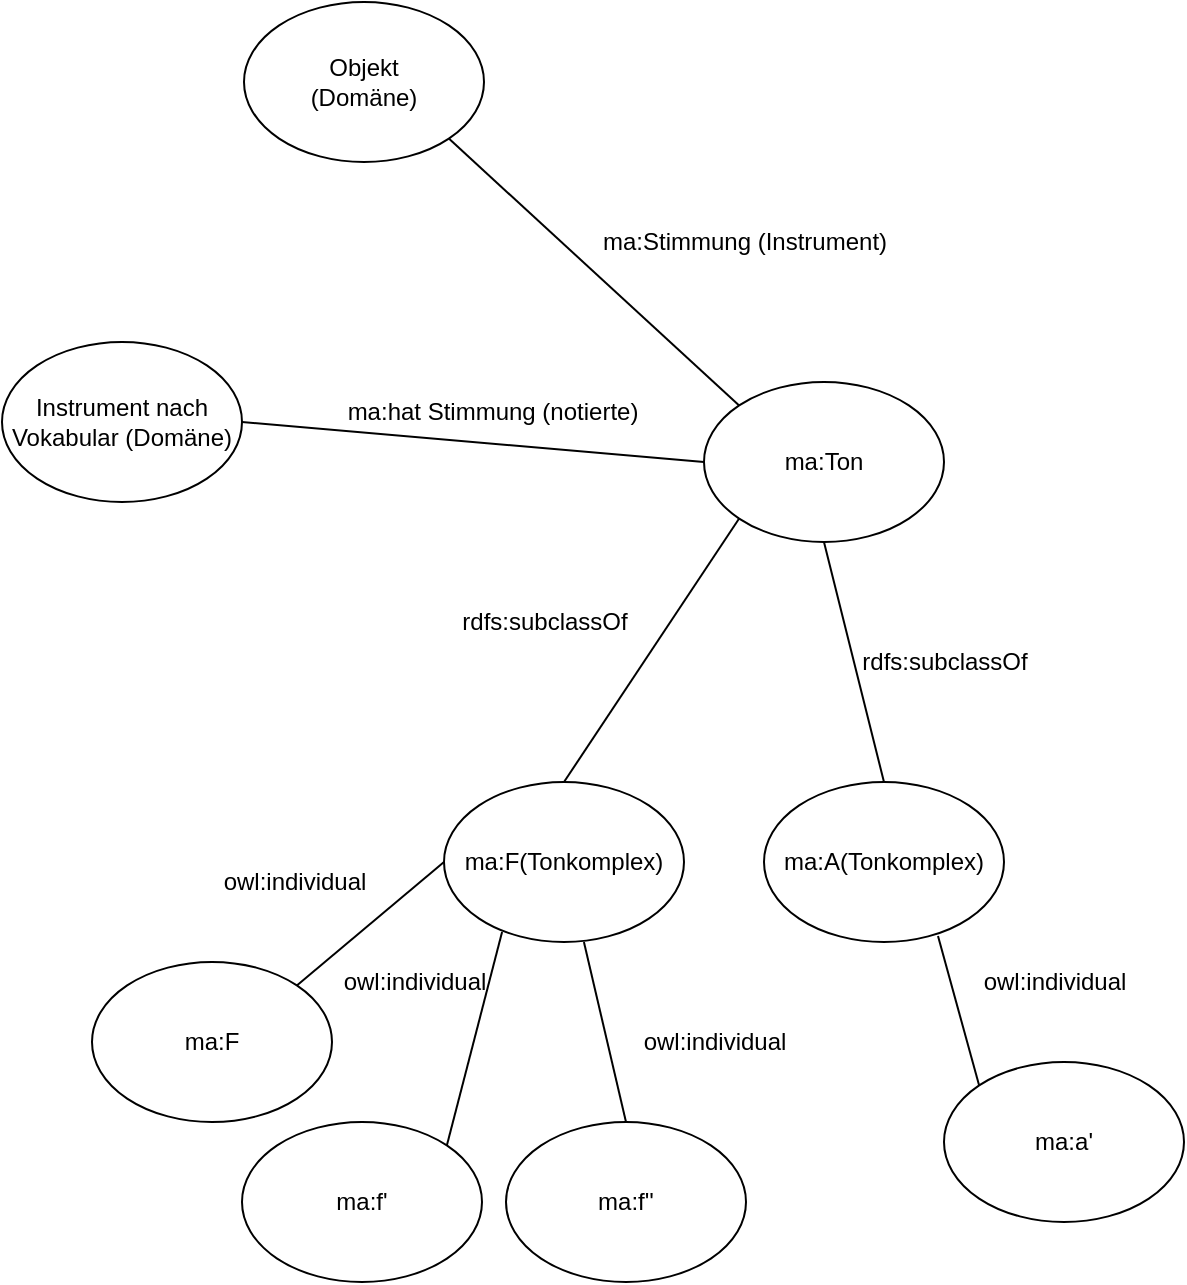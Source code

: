<mxfile version="13.3.9" type="device"><diagram id="rZ2PwEW_QNEFfJLF4zQg" name="Page-1"><mxGraphModel dx="1773" dy="628" grid="1" gridSize="10" guides="1" tooltips="1" connect="1" arrows="1" fold="1" page="1" pageScale="1" pageWidth="827" pageHeight="1169" math="0" shadow="0"><root><mxCell id="0"/><mxCell id="1" parent="0"/><mxCell id="64RX8IPzXVlgAk3GrZjl-9" style="edgeStyle=none;rounded=0;orthogonalLoop=1;jettySize=auto;html=1;exitX=1;exitY=0;exitDx=0;exitDy=0;entryX=0.242;entryY=0.938;entryDx=0;entryDy=0;entryPerimeter=0;endArrow=none;endFill=0;" edge="1" parent="1" source="ipnYYao-t9TJA6yGNGF8-38" target="ipnYYao-t9TJA6yGNGF8-51"><mxGeometry relative="1" as="geometry"/></mxCell><mxCell id="ipnYYao-t9TJA6yGNGF8-38" value="ma:f'" style="ellipse;whiteSpace=wrap;html=1;strokeWidth=1;" parent="1" vertex="1"><mxGeometry x="-51" y="940" width="120" height="80" as="geometry"/></mxCell><mxCell id="ipnYYao-t9TJA6yGNGF8-44" style="edgeStyle=none;rounded=0;orthogonalLoop=1;jettySize=auto;html=1;exitX=0;exitY=1;exitDx=0;exitDy=0;entryX=0.5;entryY=0;entryDx=0;entryDy=0;endArrow=none;endFill=0;" parent="1" source="ipnYYao-t9TJA6yGNGF8-47" target="ipnYYao-t9TJA6yGNGF8-51" edge="1"><mxGeometry relative="1" as="geometry"/></mxCell><mxCell id="64RX8IPzXVlgAk3GrZjl-4" style="rounded=0;orthogonalLoop=1;jettySize=auto;html=1;exitX=0.5;exitY=1;exitDx=0;exitDy=0;entryX=0.5;entryY=0;entryDx=0;entryDy=0;endArrow=none;endFill=0;" edge="1" parent="1" source="ipnYYao-t9TJA6yGNGF8-47" target="64RX8IPzXVlgAk3GrZjl-1"><mxGeometry relative="1" as="geometry"/></mxCell><mxCell id="ipnYYao-t9TJA6yGNGF8-47" value="ma:Ton" style="ellipse;whiteSpace=wrap;html=1;" parent="1" vertex="1"><mxGeometry x="180" y="570" width="120" height="80" as="geometry"/></mxCell><mxCell id="ipnYYao-t9TJA6yGNGF8-51" value="ma:F(Tonkomplex)" style="ellipse;whiteSpace=wrap;html=1;" parent="1" vertex="1"><mxGeometry x="50" y="770" width="120" height="80" as="geometry"/></mxCell><mxCell id="ipnYYao-t9TJA6yGNGF8-55" value="rdfs:subclassOf" style="text;html=1;align=center;verticalAlign=middle;resizable=0;points=[];autosize=1;rotation=0;" parent="1" vertex="1"><mxGeometry x="50" y="680" width="100" height="20" as="geometry"/></mxCell><mxCell id="ipnYYao-t9TJA6yGNGF8-59" value="owl:individual" style="text;html=1;align=center;verticalAlign=middle;resizable=0;points=[];autosize=1;" parent="1" vertex="1"><mxGeometry x="-70" y="810" width="90" height="20" as="geometry"/></mxCell><mxCell id="64RX8IPzXVlgAk3GrZjl-1" value="ma:A(Tonkomplex)" style="ellipse;whiteSpace=wrap;html=1;" vertex="1" parent="1"><mxGeometry x="210" y="770" width="120" height="80" as="geometry"/></mxCell><mxCell id="64RX8IPzXVlgAk3GrZjl-10" style="edgeStyle=none;rounded=0;orthogonalLoop=1;jettySize=auto;html=1;exitX=0.5;exitY=0;exitDx=0;exitDy=0;entryX=0.583;entryY=1;entryDx=0;entryDy=0;entryPerimeter=0;endArrow=none;endFill=0;" edge="1" parent="1" source="64RX8IPzXVlgAk3GrZjl-5" target="ipnYYao-t9TJA6yGNGF8-51"><mxGeometry relative="1" as="geometry"/></mxCell><mxCell id="64RX8IPzXVlgAk3GrZjl-5" value="ma:f''" style="ellipse;whiteSpace=wrap;html=1;strokeWidth=1;" vertex="1" parent="1"><mxGeometry x="81" y="940" width="120" height="80" as="geometry"/></mxCell><mxCell id="64RX8IPzXVlgAk3GrZjl-8" style="edgeStyle=none;rounded=0;orthogonalLoop=1;jettySize=auto;html=1;exitX=1;exitY=0;exitDx=0;exitDy=0;entryX=0;entryY=0.5;entryDx=0;entryDy=0;endArrow=none;endFill=0;" edge="1" parent="1" source="64RX8IPzXVlgAk3GrZjl-6" target="ipnYYao-t9TJA6yGNGF8-51"><mxGeometry relative="1" as="geometry"/></mxCell><mxCell id="64RX8IPzXVlgAk3GrZjl-6" value="ma:F" style="ellipse;whiteSpace=wrap;html=1;strokeWidth=1;" vertex="1" parent="1"><mxGeometry x="-126" y="860" width="120" height="80" as="geometry"/></mxCell><mxCell id="64RX8IPzXVlgAk3GrZjl-11" style="edgeStyle=none;rounded=0;orthogonalLoop=1;jettySize=auto;html=1;exitX=0;exitY=0;exitDx=0;exitDy=0;entryX=0.725;entryY=0.963;entryDx=0;entryDy=0;entryPerimeter=0;endArrow=none;endFill=0;" edge="1" parent="1" source="64RX8IPzXVlgAk3GrZjl-7" target="64RX8IPzXVlgAk3GrZjl-1"><mxGeometry relative="1" as="geometry"/></mxCell><mxCell id="64RX8IPzXVlgAk3GrZjl-7" value="ma:a'" style="ellipse;whiteSpace=wrap;html=1;strokeWidth=1;" vertex="1" parent="1"><mxGeometry x="300" y="910" width="120" height="80" as="geometry"/></mxCell><mxCell id="64RX8IPzXVlgAk3GrZjl-13" value="rdfs:subclassOf" style="text;html=1;align=center;verticalAlign=middle;resizable=0;points=[];autosize=1;rotation=0;" vertex="1" parent="1"><mxGeometry x="250" y="700" width="100" height="20" as="geometry"/></mxCell><mxCell id="64RX8IPzXVlgAk3GrZjl-14" value="owl:individual" style="text;html=1;align=center;verticalAlign=middle;resizable=0;points=[];autosize=1;" vertex="1" parent="1"><mxGeometry x="140" y="890" width="90" height="20" as="geometry"/></mxCell><mxCell id="64RX8IPzXVlgAk3GrZjl-15" value="owl:individual" style="text;html=1;align=center;verticalAlign=middle;resizable=0;points=[];autosize=1;" vertex="1" parent="1"><mxGeometry x="310" y="860" width="90" height="20" as="geometry"/></mxCell><mxCell id="64RX8IPzXVlgAk3GrZjl-16" value="owl:individual" style="text;html=1;align=center;verticalAlign=middle;resizable=0;points=[];autosize=1;" vertex="1" parent="1"><mxGeometry x="-10" y="860" width="90" height="20" as="geometry"/></mxCell><mxCell id="64RX8IPzXVlgAk3GrZjl-19" style="edgeStyle=none;rounded=0;orthogonalLoop=1;jettySize=auto;html=1;exitX=1;exitY=0.5;exitDx=0;exitDy=0;entryX=0;entryY=0.5;entryDx=0;entryDy=0;endArrow=none;endFill=0;" edge="1" parent="1" source="64RX8IPzXVlgAk3GrZjl-17" target="ipnYYao-t9TJA6yGNGF8-47"><mxGeometry relative="1" as="geometry"/></mxCell><mxCell id="64RX8IPzXVlgAk3GrZjl-17" value="Instrument nach Vokabular (Domäne)" style="ellipse;whiteSpace=wrap;html=1;" vertex="1" parent="1"><mxGeometry x="-171" y="550" width="120" height="80" as="geometry"/></mxCell><mxCell id="64RX8IPzXVlgAk3GrZjl-21" style="edgeStyle=none;rounded=0;orthogonalLoop=1;jettySize=auto;html=1;exitX=1;exitY=1;exitDx=0;exitDy=0;entryX=0;entryY=0;entryDx=0;entryDy=0;endArrow=none;endFill=0;" edge="1" parent="1" source="64RX8IPzXVlgAk3GrZjl-18" target="ipnYYao-t9TJA6yGNGF8-47"><mxGeometry relative="1" as="geometry"/></mxCell><mxCell id="64RX8IPzXVlgAk3GrZjl-18" value="Objekt&lt;br&gt;(Domäne)" style="ellipse;whiteSpace=wrap;html=1;" vertex="1" parent="1"><mxGeometry x="-50" y="380" width="120" height="80" as="geometry"/></mxCell><mxCell id="64RX8IPzXVlgAk3GrZjl-20" value="ma:hat Stimmung (notierte)" style="text;html=1;align=center;verticalAlign=middle;resizable=0;points=[];autosize=1;rotation=0;" vertex="1" parent="1"><mxGeometry x="-6" y="575" width="160" height="20" as="geometry"/></mxCell><mxCell id="64RX8IPzXVlgAk3GrZjl-22" value="ma:Stimmung (Instrument)" style="text;html=1;align=center;verticalAlign=middle;resizable=0;points=[];autosize=1;rotation=0;" vertex="1" parent="1"><mxGeometry x="120" y="490" width="160" height="20" as="geometry"/></mxCell></root></mxGraphModel></diagram></mxfile>